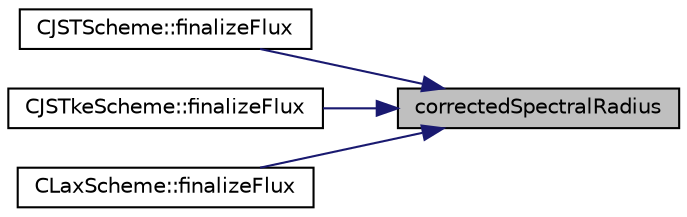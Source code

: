 digraph "correctedSpectralRadius"
{
 // LATEX_PDF_SIZE
  edge [fontname="Helvetica",fontsize="10",labelfontname="Helvetica",labelfontsize="10"];
  node [fontname="Helvetica",fontsize="10",shape=record];
  rankdir="RL";
  Node1 [label="correctedSpectralRadius",height=0.2,width=0.4,color="black", fillcolor="grey75", style="filled", fontcolor="black",tooltip="Correct spectral radius (avgLambda) for stretching."];
  Node1 -> Node2 [dir="back",color="midnightblue",fontsize="10",style="solid",fontname="Helvetica"];
  Node2 [label="CJSTScheme::finalizeFlux",height=0.2,width=0.4,color="black", fillcolor="white", style="filled",URL="$classCJSTScheme.html#a4bd4f4cd489cccd2697dcc1fde96e5e3",tooltip="Updates flux and Jacobians with JST dissipation."];
  Node1 -> Node3 [dir="back",color="midnightblue",fontsize="10",style="solid",fontname="Helvetica"];
  Node3 [label="CJSTkeScheme::finalizeFlux",height=0.2,width=0.4,color="black", fillcolor="white", style="filled",URL="$classCJSTkeScheme.html#a86cdc2d09d6855fa779e18ea7e420e1a",tooltip="Updates flux and Jacobians with 2nd order dissipation."];
  Node1 -> Node4 [dir="back",color="midnightblue",fontsize="10",style="solid",fontname="Helvetica"];
  Node4 [label="CLaxScheme::finalizeFlux",height=0.2,width=0.4,color="black", fillcolor="white", style="filled",URL="$classCLaxScheme.html#a39d574480ed9d472b2d78fe66db4e1f4",tooltip="Updates flux and Jacobians with 1st order scalar dissipation."];
}
